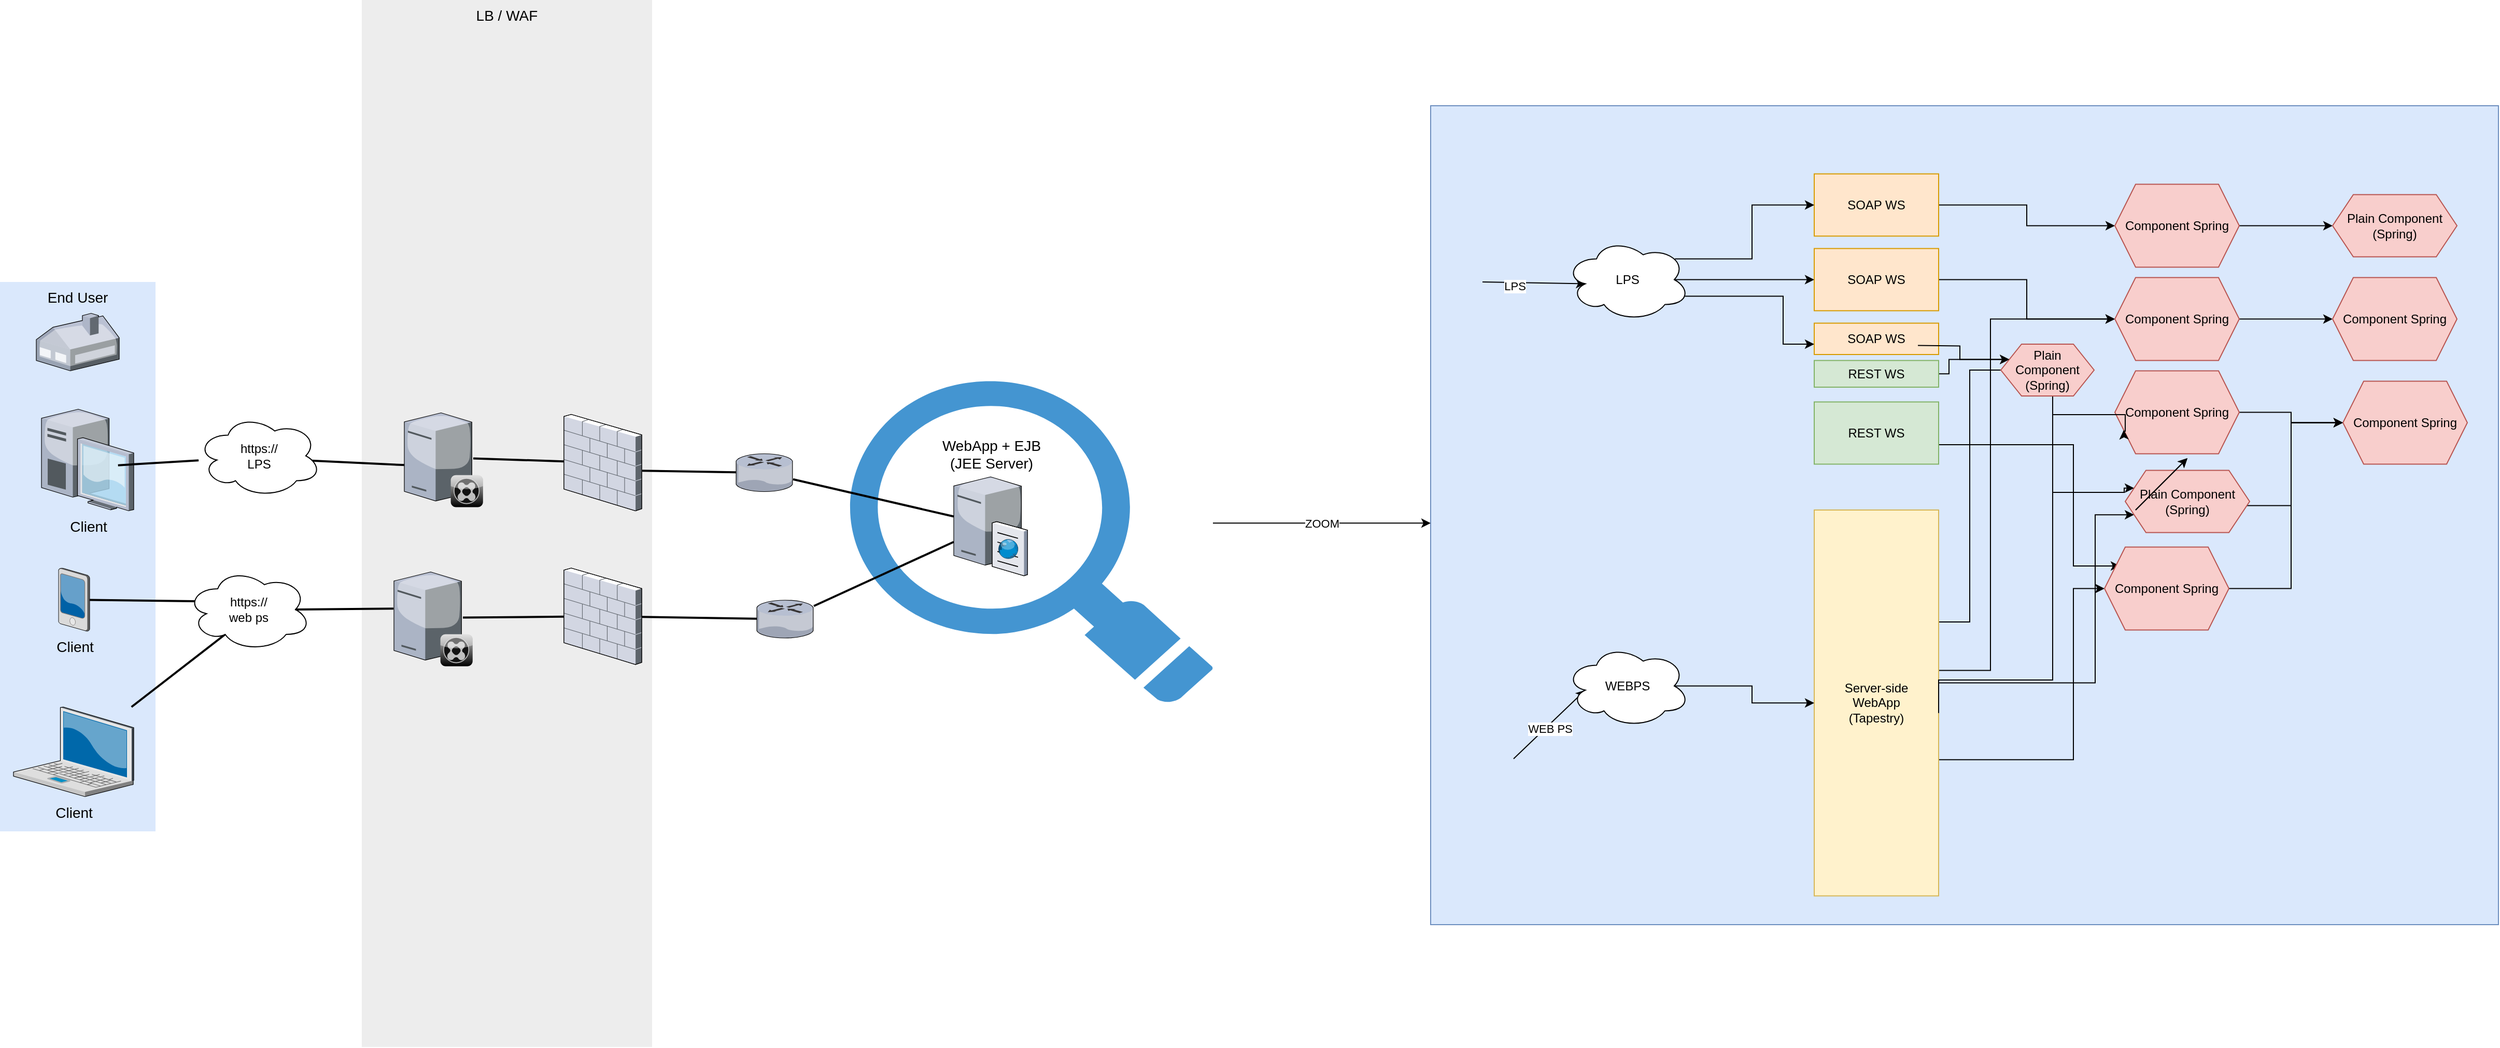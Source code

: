 <mxfile version="22.1.11" type="github">
  <diagram name="Page-1" id="e3a06f82-3646-2815-327d-82caf3d4e204">
    <mxGraphModel dx="1434" dy="780" grid="1" gridSize="10" guides="1" tooltips="1" connect="1" arrows="1" fold="1" page="1" pageScale="1.5" pageWidth="1169" pageHeight="826" background="none" math="0" shadow="0">
      <root>
        <mxCell id="0" style=";html=1;" />
        <mxCell id="1" style=";html=1;" parent="0" />
        <mxCell id="otNfWIO8C421rpofp8Mj-5" value="" style="shadow=0;dashed=0;html=1;strokeColor=none;fillColor=#4495D1;labelPosition=center;verticalLabelPosition=bottom;verticalAlign=top;align=center;outlineConnect=0;shape=mxgraph.veeam.magnifying_glass;pointerEvents=1;" parent="1" vertex="1">
          <mxGeometry x="1070" y="465.75" width="350" height="312" as="geometry" />
        </mxCell>
        <mxCell id="6a7d8f32e03d9370-59" value="LB / WAF" style="whiteSpace=wrap;html=1;fillColor=#EDEDED;fontSize=14;strokeColor=none;verticalAlign=top;" parent="1" vertex="1">
          <mxGeometry x="599" y="98" width="280" height="1010" as="geometry" />
        </mxCell>
        <mxCell id="6a7d8f32e03d9370-58" value="End User" style="whiteSpace=wrap;html=1;fillColor=#dae8fc;fontSize=14;strokeColor=none;verticalAlign=top;" parent="1" vertex="1">
          <mxGeometry x="250" y="370" width="150" height="530" as="geometry" />
        </mxCell>
        <mxCell id="6a7d8f32e03d9370-36" style="edgeStyle=none;rounded=0;html=1;startSize=10;endSize=10;jettySize=auto;orthogonalLoop=1;fontSize=14;endArrow=none;endFill=0;strokeWidth=2;entryX=0.31;entryY=0.8;entryDx=0;entryDy=0;entryPerimeter=0;" parent="1" source="6a7d8f32e03d9370-1" target="otNfWIO8C421rpofp8Mj-76" edge="1">
          <mxGeometry relative="1" as="geometry" />
        </mxCell>
        <mxCell id="6a7d8f32e03d9370-1" value="Client" style="verticalLabelPosition=bottom;aspect=fixed;html=1;verticalAlign=top;strokeColor=none;shape=mxgraph.citrix.laptop_2;fillColor=#66B2FF;gradientColor=#0066CC;fontSize=14;" parent="1" vertex="1">
          <mxGeometry x="263.0" y="780" width="116" height="86.5" as="geometry" />
        </mxCell>
        <mxCell id="6a7d8f32e03d9370-37" style="edgeStyle=none;rounded=0;html=1;startSize=10;endSize=10;jettySize=auto;orthogonalLoop=1;fontSize=14;endArrow=none;endFill=0;strokeWidth=2;entryX=0.07;entryY=0.4;entryDx=0;entryDy=0;entryPerimeter=0;" parent="1" source="6a7d8f32e03d9370-6" target="otNfWIO8C421rpofp8Mj-76" edge="1">
          <mxGeometry relative="1" as="geometry" />
        </mxCell>
        <mxCell id="6a7d8f32e03d9370-6" value="Client" style="verticalLabelPosition=bottom;aspect=fixed;html=1;verticalAlign=top;strokeColor=none;shape=mxgraph.citrix.pda;fillColor=#66B2FF;gradientColor=#0066CC;fontSize=14;" parent="1" vertex="1">
          <mxGeometry x="306.5" y="646" width="30" height="61" as="geometry" />
        </mxCell>
        <mxCell id="6a7d8f32e03d9370-39" style="edgeStyle=none;rounded=0;html=1;startSize=10;endSize=10;jettySize=auto;orthogonalLoop=1;fontSize=14;endArrow=none;endFill=0;strokeWidth=2;exitX=0.875;exitY=0.484;exitDx=0;exitDy=0;exitPerimeter=0;" parent="1" source="6a7d8f32e03d9370-14" target="6a7d8f32e03d9370-21" edge="1">
          <mxGeometry relative="1" as="geometry">
            <mxPoint x="737" y="846" as="targetPoint" />
            <mxPoint x="713" y="858.126" as="sourcePoint" />
          </mxGeometry>
        </mxCell>
        <mxCell id="6a7d8f32e03d9370-51" style="edgeStyle=none;rounded=0;html=1;startSize=10;endSize=10;jettySize=auto;orthogonalLoop=1;fontSize=14;endArrow=none;endFill=0;strokeWidth=2;" parent="1" source="6a7d8f32e03d9370-13" target="6a7d8f32e03d9370-15" edge="1">
          <mxGeometry relative="1" as="geometry" />
        </mxCell>
        <mxCell id="6a7d8f32e03d9370-13" value="" style="verticalLabelPosition=bottom;aspect=fixed;html=1;verticalAlign=top;strokeColor=none;shape=mxgraph.citrix.router;fillColor=#66B2FF;gradientColor=#0066CC;fontSize=14;" parent="1" vertex="1">
          <mxGeometry x="980" y="677" width="55" height="36.5" as="geometry" />
        </mxCell>
        <mxCell id="6a7d8f32e03d9370-14" value="" style="verticalLabelPosition=bottom;aspect=fixed;html=1;verticalAlign=top;strokeColor=none;shape=mxgraph.citrix.xenclient_synchronizer;fillColor=#CCCCCC;gradientColor=#000000;gradientDirection=south;fontSize=14;" parent="1" vertex="1">
          <mxGeometry x="630.0" y="649.75" width="76" height="91" as="geometry" />
        </mxCell>
        <mxCell id="6a7d8f32e03d9370-15" value="WebApp + EJB&lt;br&gt;(JEE Server)" style="verticalLabelPosition=top;aspect=fixed;html=1;verticalAlign=bottom;strokeColor=none;shape=mxgraph.citrix.cache_server;fillColor=#66B2FF;gradientColor=#0066CC;fontSize=14;labelPosition=center;align=center;" parent="1" vertex="1">
          <mxGeometry x="1170" y="555.75" width="71" height="97.5" as="geometry" />
        </mxCell>
        <mxCell id="6a7d8f32e03d9370-48" style="edgeStyle=none;rounded=0;html=1;startSize=10;endSize=10;jettySize=auto;orthogonalLoop=1;fontSize=14;endArrow=none;endFill=0;strokeWidth=2;" parent="1" source="6a7d8f32e03d9370-21" target="6a7d8f32e03d9370-13" edge="1">
          <mxGeometry relative="1" as="geometry" />
        </mxCell>
        <mxCell id="6a7d8f32e03d9370-21" value="" style="verticalLabelPosition=bottom;aspect=fixed;html=1;verticalAlign=top;strokeColor=none;shape=mxgraph.citrix.firewall;fillColor=#66B2FF;gradientColor=#0066CC;fontSize=14;" parent="1" vertex="1">
          <mxGeometry x="794" y="646" width="75" height="93" as="geometry" />
        </mxCell>
        <mxCell id="6a7d8f32e03d9370-23" value="" style="verticalLabelPosition=bottom;aspect=fixed;html=1;verticalAlign=top;strokeColor=none;shape=mxgraph.citrix.home_office;fillColor=#66B2FF;gradientColor=#0066CC;fontSize=14;" parent="1" vertex="1">
          <mxGeometry x="285" y="400.25" width="80" height="55.5" as="geometry" />
        </mxCell>
        <mxCell id="otNfWIO8C421rpofp8Mj-1" value="Client" style="verticalLabelPosition=bottom;aspect=fixed;html=1;verticalAlign=top;strokeColor=none;shape=mxgraph.citrix.desktop;fillColor=#66B2FF;gradientColor=#0066CC;fontSize=14;" parent="1" vertex="1">
          <mxGeometry x="290.0" y="492.75" width="89" height="98" as="geometry" />
        </mxCell>
        <mxCell id="otNfWIO8C421rpofp8Mj-4" style="edgeStyle=none;rounded=0;html=1;startSize=10;endSize=10;jettySize=auto;orthogonalLoop=1;fontSize=14;endArrow=none;endFill=0;strokeWidth=2;exitX=0.83;exitY=0.552;exitDx=0;exitDy=0;exitPerimeter=0;entryX=0.013;entryY=0.554;entryDx=0;entryDy=0;entryPerimeter=0;" parent="1" source="otNfWIO8C421rpofp8Mj-75" target="otNfWIO8C421rpofp8Mj-25" edge="1">
          <mxGeometry relative="1" as="geometry">
            <mxPoint x="347" y="685" as="sourcePoint" />
            <mxPoint x="580" y="690" as="targetPoint" />
          </mxGeometry>
        </mxCell>
        <mxCell id="otNfWIO8C421rpofp8Mj-17" value="" style="rounded=0;whiteSpace=wrap;html=1;fillColor=#dae8fc;strokeColor=#6c8ebf;" parent="1" vertex="1">
          <mxGeometry x="1630" y="200" width="1030" height="790" as="geometry" />
        </mxCell>
        <mxCell id="otNfWIO8C421rpofp8Mj-66" style="edgeStyle=orthogonalEdgeStyle;rounded=0;orthogonalLoop=1;jettySize=auto;html=1;exitX=1;exitY=0.5;exitDx=0;exitDy=0;entryX=0.125;entryY=0.228;entryDx=0;entryDy=0;entryPerimeter=0;" parent="1" target="otNfWIO8C421rpofp8Mj-38" edge="1">
          <mxGeometry relative="1" as="geometry">
            <mxPoint x="2267" y="630" as="targetPoint" />
            <mxPoint x="2050" y="526" as="sourcePoint" />
            <Array as="points">
              <mxPoint x="2120" y="526" />
              <mxPoint x="2120" y="527" />
              <mxPoint x="2250" y="527" />
              <mxPoint x="2250" y="644" />
            </Array>
          </mxGeometry>
        </mxCell>
        <mxCell id="otNfWIO8C421rpofp8Mj-18" value="REST WS" style="rounded=0;whiteSpace=wrap;html=1;fillColor=#d5e8d4;strokeColor=#82b366;" parent="1" vertex="1">
          <mxGeometry x="2000" y="485.75" width="120" height="60" as="geometry" />
        </mxCell>
        <mxCell id="otNfWIO8C421rpofp8Mj-55" style="edgeStyle=orthogonalEdgeStyle;rounded=0;orthogonalLoop=1;jettySize=auto;html=1;exitX=1;exitY=0.5;exitDx=0;exitDy=0;entryX=0;entryY=0.5;entryDx=0;entryDy=0;" parent="1" target="otNfWIO8C421rpofp8Mj-38" edge="1">
          <mxGeometry relative="1" as="geometry">
            <mxPoint x="2120" y="830.875" as="sourcePoint" />
            <mxPoint x="2290" y="720.5" as="targetPoint" />
            <Array as="points">
              <mxPoint x="2250" y="831" />
              <mxPoint x="2250" y="666" />
            </Array>
          </mxGeometry>
        </mxCell>
        <mxCell id="otNfWIO8C421rpofp8Mj-56" style="edgeStyle=orthogonalEdgeStyle;rounded=0;orthogonalLoop=1;jettySize=auto;html=1;exitX=1;exitY=0.5;exitDx=0;exitDy=0;entryX=0;entryY=0.75;entryDx=0;entryDy=0;" parent="1" target="otNfWIO8C421rpofp8Mj-60" edge="1">
          <mxGeometry relative="1" as="geometry">
            <mxPoint x="2100" y="756.75" as="sourcePoint" />
            <mxPoint x="2288.571" y="594.607" as="targetPoint" />
            <Array as="points">
              <mxPoint x="2271" y="757" />
              <mxPoint x="2271" y="595" />
            </Array>
          </mxGeometry>
        </mxCell>
        <mxCell id="otNfWIO8C421rpofp8Mj-58" style="edgeStyle=orthogonalEdgeStyle;rounded=0;orthogonalLoop=1;jettySize=auto;html=1;exitX=1;exitY=0.5;exitDx=0;exitDy=0;entryX=0;entryY=0.5;entryDx=0;entryDy=0;" parent="1" source="otNfWIO8C421rpofp8Mj-19" target="otNfWIO8C421rpofp8Mj-34" edge="1">
          <mxGeometry relative="1" as="geometry">
            <Array as="points">
              <mxPoint x="2170" y="744.75" />
              <mxPoint x="2170" y="405.75" />
            </Array>
          </mxGeometry>
        </mxCell>
        <mxCell id="UHXSH73aIZiqOZ1Eyl-G-4" style="edgeStyle=orthogonalEdgeStyle;rounded=0;orthogonalLoop=1;jettySize=auto;html=1;exitX=1;exitY=0.25;exitDx=0;exitDy=0;entryX=0;entryY=0.75;entryDx=0;entryDy=0;" parent="1" source="otNfWIO8C421rpofp8Mj-19" target="KwYKDCwi33OxW2UvFX0S-1" edge="1">
          <mxGeometry relative="1" as="geometry">
            <Array as="points">
              <mxPoint x="2120" y="698" />
              <mxPoint x="2150" y="698" />
              <mxPoint x="2150" y="455" />
            </Array>
          </mxGeometry>
        </mxCell>
        <mxCell id="otNfWIO8C421rpofp8Mj-19" value="Server-side&lt;br&gt;WebApp&lt;br&gt;(Tapestry)" style="rounded=0;whiteSpace=wrap;html=1;fillColor=#fff2cc;strokeColor=#d6b656;" parent="1" vertex="1">
          <mxGeometry x="2000" y="590" width="120" height="372.25" as="geometry" />
        </mxCell>
        <mxCell id="otNfWIO8C421rpofp8Mj-54" style="edgeStyle=orthogonalEdgeStyle;rounded=0;orthogonalLoop=1;jettySize=auto;html=1;exitX=0.5;exitY=1;exitDx=0;exitDy=0;entryX=0;entryY=0.25;entryDx=0;entryDy=0;" parent="1" target="otNfWIO8C421rpofp8Mj-60" edge="1" source="KwYKDCwi33OxW2UvFX0S-1">
          <mxGeometry relative="1" as="geometry">
            <mxPoint x="2270" y="573.25" as="targetPoint" />
            <Array as="points">
              <mxPoint x="2225" y="431" />
              <mxPoint x="2230" y="431" />
              <mxPoint x="2230" y="573" />
              <mxPoint x="2299" y="573" />
              <mxPoint x="2299" y="569" />
            </Array>
            <mxPoint x="2100" y="431.25" as="sourcePoint" />
          </mxGeometry>
        </mxCell>
        <mxCell id="otNfWIO8C421rpofp8Mj-20" value="SOAP WS" style="rounded=0;whiteSpace=wrap;html=1;fillColor=#ffe6cc;strokeColor=#d79b00;" parent="1" vertex="1">
          <mxGeometry x="2000" y="409.75" width="120" height="30.25" as="geometry" />
        </mxCell>
        <mxCell id="otNfWIO8C421rpofp8Mj-24" style="edgeStyle=none;rounded=0;html=1;startSize=10;endSize=10;jettySize=auto;orthogonalLoop=1;fontSize=14;endArrow=none;endFill=0;strokeWidth=2;exitX=0.875;exitY=0.484;exitDx=0;exitDy=0;exitPerimeter=0;" parent="1" source="otNfWIO8C421rpofp8Mj-25" target="otNfWIO8C421rpofp8Mj-26" edge="1">
          <mxGeometry relative="1" as="geometry">
            <mxPoint x="727" y="631" as="targetPoint" />
            <mxPoint x="703" y="643.126" as="sourcePoint" />
          </mxGeometry>
        </mxCell>
        <mxCell id="otNfWIO8C421rpofp8Mj-25" value="" style="verticalLabelPosition=bottom;aspect=fixed;html=1;verticalAlign=top;strokeColor=none;shape=mxgraph.citrix.xenclient_synchronizer;fillColor=#CCCCCC;gradientColor=#000000;gradientDirection=south;fontSize=14;" parent="1" vertex="1">
          <mxGeometry x="640.0" y="496.25" width="76" height="91" as="geometry" />
        </mxCell>
        <mxCell id="otNfWIO8C421rpofp8Mj-26" value="" style="verticalLabelPosition=bottom;aspect=fixed;html=1;verticalAlign=top;strokeColor=none;shape=mxgraph.citrix.firewall;fillColor=#66B2FF;gradientColor=#0066CC;fontSize=14;" parent="1" vertex="1">
          <mxGeometry x="794" y="497.75" width="75" height="93" as="geometry" />
        </mxCell>
        <mxCell id="otNfWIO8C421rpofp8Mj-53" style="edgeStyle=orthogonalEdgeStyle;rounded=0;orthogonalLoop=1;jettySize=auto;html=1;exitX=1;exitY=0.5;exitDx=0;exitDy=0;entryX=0;entryY=0.5;entryDx=0;entryDy=0;" parent="1" source="otNfWIO8C421rpofp8Mj-27" target="otNfWIO8C421rpofp8Mj-34" edge="1">
          <mxGeometry relative="1" as="geometry" />
        </mxCell>
        <mxCell id="otNfWIO8C421rpofp8Mj-27" value="SOAP WS" style="rounded=0;whiteSpace=wrap;html=1;fillColor=#ffe6cc;strokeColor=#d79b00;" parent="1" vertex="1">
          <mxGeometry x="2000" y="337.75" width="120" height="60" as="geometry" />
        </mxCell>
        <mxCell id="otNfWIO8C421rpofp8Mj-52" style="edgeStyle=orthogonalEdgeStyle;rounded=0;orthogonalLoop=1;jettySize=auto;html=1;exitX=1;exitY=0.5;exitDx=0;exitDy=0;entryX=0;entryY=0.5;entryDx=0;entryDy=0;" parent="1" source="otNfWIO8C421rpofp8Mj-28" target="otNfWIO8C421rpofp8Mj-31" edge="1">
          <mxGeometry relative="1" as="geometry" />
        </mxCell>
        <mxCell id="otNfWIO8C421rpofp8Mj-28" value="SOAP WS" style="rounded=0;whiteSpace=wrap;html=1;fillColor=#ffe6cc;strokeColor=#d79b00;" parent="1" vertex="1">
          <mxGeometry x="2000" y="265.75" width="120" height="60" as="geometry" />
        </mxCell>
        <mxCell id="otNfWIO8C421rpofp8Mj-65" style="edgeStyle=orthogonalEdgeStyle;rounded=0;orthogonalLoop=1;jettySize=auto;html=1;exitX=1;exitY=0.5;exitDx=0;exitDy=0;entryX=0;entryY=0.5;entryDx=0;entryDy=0;" parent="1" source="otNfWIO8C421rpofp8Mj-31" target="otNfWIO8C421rpofp8Mj-62" edge="1">
          <mxGeometry relative="1" as="geometry" />
        </mxCell>
        <mxCell id="otNfWIO8C421rpofp8Mj-31" value="Component Spring" style="shape=hexagon;perimeter=hexagonPerimeter2;whiteSpace=wrap;html=1;fixedSize=1;fillColor=#f8cecc;strokeColor=#b85450;" parent="1" vertex="1">
          <mxGeometry x="2290" y="275.75" width="120" height="80" as="geometry" />
        </mxCell>
        <mxCell id="otNfWIO8C421rpofp8Mj-59" style="edgeStyle=orthogonalEdgeStyle;rounded=0;orthogonalLoop=1;jettySize=auto;html=1;exitX=1;exitY=0.5;exitDx=0;exitDy=0;entryX=0;entryY=0.5;entryDx=0;entryDy=0;" parent="1" source="otNfWIO8C421rpofp8Mj-32" target="otNfWIO8C421rpofp8Mj-37" edge="1">
          <mxGeometry relative="1" as="geometry" />
        </mxCell>
        <mxCell id="otNfWIO8C421rpofp8Mj-32" value="Component Spring" style="shape=hexagon;perimeter=hexagonPerimeter2;whiteSpace=wrap;html=1;fixedSize=1;fillColor=#f8cecc;strokeColor=#b85450;" parent="1" vertex="1">
          <mxGeometry x="2290" y="455.75" width="120" height="80" as="geometry" />
        </mxCell>
        <mxCell id="otNfWIO8C421rpofp8Mj-50" style="edgeStyle=orthogonalEdgeStyle;rounded=0;orthogonalLoop=1;jettySize=auto;html=1;exitX=1;exitY=0.5;exitDx=0;exitDy=0;entryX=0;entryY=0.5;entryDx=0;entryDy=0;" parent="1" source="otNfWIO8C421rpofp8Mj-34" target="otNfWIO8C421rpofp8Mj-35" edge="1">
          <mxGeometry relative="1" as="geometry" />
        </mxCell>
        <mxCell id="otNfWIO8C421rpofp8Mj-34" value="Component Spring" style="shape=hexagon;perimeter=hexagonPerimeter2;whiteSpace=wrap;html=1;fixedSize=1;fillColor=#f8cecc;strokeColor=#b85450;" parent="1" vertex="1">
          <mxGeometry x="2290" y="365.75" width="120" height="80" as="geometry" />
        </mxCell>
        <mxCell id="otNfWIO8C421rpofp8Mj-35" value="Component Spring" style="shape=hexagon;perimeter=hexagonPerimeter2;whiteSpace=wrap;html=1;fixedSize=1;fillColor=#f8cecc;strokeColor=#b85450;" parent="1" vertex="1">
          <mxGeometry x="2500" y="365.75" width="120" height="80" as="geometry" />
        </mxCell>
        <mxCell id="otNfWIO8C421rpofp8Mj-48" style="edgeStyle=orthogonalEdgeStyle;rounded=0;orthogonalLoop=1;jettySize=auto;html=1;exitX=1;exitY=0.5;exitDx=0;exitDy=0;entryX=0;entryY=0.5;entryDx=0;entryDy=0;" parent="1" source="otNfWIO8C421rpofp8Mj-60" target="otNfWIO8C421rpofp8Mj-37" edge="1">
          <mxGeometry relative="1" as="geometry">
            <mxPoint x="2410" y="585.75" as="sourcePoint" />
            <Array as="points">
              <mxPoint x="2400" y="585.75" />
              <mxPoint x="2460" y="585.75" />
              <mxPoint x="2460" y="505.75" />
            </Array>
          </mxGeometry>
        </mxCell>
        <mxCell id="otNfWIO8C421rpofp8Mj-37" value="Component Spring" style="shape=hexagon;perimeter=hexagonPerimeter2;whiteSpace=wrap;html=1;fixedSize=1;fillColor=#f8cecc;strokeColor=#b85450;" parent="1" vertex="1">
          <mxGeometry x="2510" y="465.75" width="120" height="80" as="geometry" />
        </mxCell>
        <mxCell id="otNfWIO8C421rpofp8Mj-47" style="edgeStyle=orthogonalEdgeStyle;rounded=0;orthogonalLoop=1;jettySize=auto;html=1;exitX=1;exitY=0.5;exitDx=0;exitDy=0;entryX=0;entryY=0.5;entryDx=0;entryDy=0;" parent="1" source="otNfWIO8C421rpofp8Mj-38" target="otNfWIO8C421rpofp8Mj-37" edge="1">
          <mxGeometry relative="1" as="geometry">
            <Array as="points">
              <mxPoint x="2460" y="665.75" />
              <mxPoint x="2460" y="505.75" />
            </Array>
          </mxGeometry>
        </mxCell>
        <mxCell id="otNfWIO8C421rpofp8Mj-38" value="Component Spring" style="shape=hexagon;perimeter=hexagonPerimeter2;whiteSpace=wrap;html=1;fixedSize=1;fillColor=#f8cecc;strokeColor=#b85450;" parent="1" vertex="1">
          <mxGeometry x="2280" y="625.75" width="120" height="80" as="geometry" />
        </mxCell>
        <mxCell id="otNfWIO8C421rpofp8Mj-57" style="edgeStyle=orthogonalEdgeStyle;rounded=0;orthogonalLoop=1;jettySize=auto;html=1;exitX=1;exitY=0.5;exitDx=0;exitDy=0;entryX=0;entryY=0.75;entryDx=0;entryDy=0;" parent="1" target="otNfWIO8C421rpofp8Mj-32" edge="1">
          <mxGeometry relative="1" as="geometry">
            <Array as="points">
              <mxPoint x="2120" y="754" />
              <mxPoint x="2230" y="754" />
              <mxPoint x="2230" y="498" />
              <mxPoint x="2300" y="498" />
              <mxPoint x="2300" y="514" />
            </Array>
            <mxPoint x="2120" y="785.875" as="sourcePoint" />
            <mxPoint x="2300" y="468" as="targetPoint" />
          </mxGeometry>
        </mxCell>
        <mxCell id="otNfWIO8C421rpofp8Mj-60" value="Plain Component&lt;br&gt;(Spring)" style="shape=hexagon;perimeter=hexagonPerimeter2;whiteSpace=wrap;html=1;fixedSize=1;fillColor=#f8cecc;strokeColor=#b85450;" parent="1" vertex="1">
          <mxGeometry x="2300" y="551.75" width="120" height="60" as="geometry" />
        </mxCell>
        <mxCell id="otNfWIO8C421rpofp8Mj-62" value="Plain Component&lt;br&gt;(Spring)" style="shape=hexagon;perimeter=hexagonPerimeter2;whiteSpace=wrap;html=1;fixedSize=1;fillColor=#f8cecc;strokeColor=#b85450;" parent="1" vertex="1">
          <mxGeometry x="2500" y="285.75" width="120" height="60" as="geometry" />
        </mxCell>
        <mxCell id="otNfWIO8C421rpofp8Mj-16" value="ZOOM" style="endArrow=classic;html=1;rounded=0;entryX=0;entryY=0.5;entryDx=0;entryDy=0;" parent="1" edge="1">
          <mxGeometry x="-0.002" width="50" height="50" relative="1" as="geometry">
            <mxPoint x="1420" y="602.66" as="sourcePoint" />
            <mxPoint x="1630" y="602.66" as="targetPoint" />
            <mxPoint as="offset" />
          </mxGeometry>
        </mxCell>
        <mxCell id="otNfWIO8C421rpofp8Mj-69" value="" style="edgeStyle=none;rounded=0;html=1;startSize=10;endSize=10;jettySize=auto;orthogonalLoop=1;fontSize=14;endArrow=none;endFill=0;strokeWidth=2;exitX=1.006;exitY=0.585;exitDx=0;exitDy=0;exitPerimeter=0;" parent="1" source="otNfWIO8C421rpofp8Mj-26" target="otNfWIO8C421rpofp8Mj-67" edge="1">
          <mxGeometry relative="1" as="geometry">
            <mxPoint x="870" y="434.5" as="sourcePoint" />
            <mxPoint x="971" y="434.5" as="targetPoint" />
          </mxGeometry>
        </mxCell>
        <mxCell id="otNfWIO8C421rpofp8Mj-67" value="" style="verticalLabelPosition=bottom;aspect=fixed;html=1;verticalAlign=top;strokeColor=none;shape=mxgraph.citrix.router;fillColor=#66B2FF;gradientColor=#0066CC;fontSize=14;" parent="1" vertex="1">
          <mxGeometry x="960" y="535.75" width="55" height="36.5" as="geometry" />
        </mxCell>
        <mxCell id="otNfWIO8C421rpofp8Mj-71" value="" style="edgeStyle=none;rounded=0;html=1;startSize=10;endSize=10;jettySize=auto;orthogonalLoop=1;fontSize=14;endArrow=none;endFill=0;strokeWidth=2;" parent="1" source="otNfWIO8C421rpofp8Mj-67" target="6a7d8f32e03d9370-15" edge="1">
          <mxGeometry width="50" height="50" relative="1" as="geometry">
            <mxPoint x="1280" y="820" as="sourcePoint" />
            <mxPoint x="1330" y="770" as="targetPoint" />
          </mxGeometry>
        </mxCell>
        <mxCell id="otNfWIO8C421rpofp8Mj-76" value="https://&lt;br&gt;web ps" style="ellipse;shape=cloud;whiteSpace=wrap;html=1;" parent="1" vertex="1">
          <mxGeometry x="430" y="646" width="120" height="80" as="geometry" />
        </mxCell>
        <mxCell id="otNfWIO8C421rpofp8Mj-78" style="edgeStyle=none;rounded=0;html=1;startSize=10;endSize=10;jettySize=auto;orthogonalLoop=1;fontSize=14;endArrow=none;endFill=0;strokeWidth=2;entryX=-0.006;entryY=0.389;entryDx=0;entryDy=0;entryPerimeter=0;exitX=0.875;exitY=0.5;exitDx=0;exitDy=0;exitPerimeter=0;" parent="1" source="otNfWIO8C421rpofp8Mj-76" target="6a7d8f32e03d9370-14" edge="1">
          <mxGeometry relative="1" as="geometry">
            <mxPoint x="534" y="658" as="sourcePoint" />
            <mxPoint x="620" y="530" as="targetPoint" />
          </mxGeometry>
        </mxCell>
        <mxCell id="otNfWIO8C421rpofp8Mj-79" value="" style="endArrow=classic;html=1;rounded=0;entryX=0.16;entryY=0.55;entryDx=0;entryDy=0;entryPerimeter=0;" parent="1" target="otNfWIO8C421rpofp8Mj-97" edge="1">
          <mxGeometry width="50" height="50" relative="1" as="geometry">
            <mxPoint x="1710" y="830" as="sourcePoint" />
            <mxPoint x="1760" y="765" as="targetPoint" />
          </mxGeometry>
        </mxCell>
        <mxCell id="otNfWIO8C421rpofp8Mj-101" value="WEB PS" style="edgeLabel;html=1;align=center;verticalAlign=middle;resizable=0;points=[];" parent="otNfWIO8C421rpofp8Mj-79" vertex="1" connectable="0">
          <mxGeometry x="-0.075" y="-2" relative="1" as="geometry">
            <mxPoint x="1" as="offset" />
          </mxGeometry>
        </mxCell>
        <mxCell id="otNfWIO8C421rpofp8Mj-88" value="" style="endArrow=classic;html=1;rounded=0;entryX=0.16;entryY=0.55;entryDx=0;entryDy=0;entryPerimeter=0;" parent="1" target="otNfWIO8C421rpofp8Mj-90" edge="1">
          <mxGeometry width="50" height="50" relative="1" as="geometry">
            <mxPoint x="1680" y="370" as="sourcePoint" />
            <mxPoint x="1710" y="368" as="targetPoint" />
          </mxGeometry>
        </mxCell>
        <mxCell id="otNfWIO8C421rpofp8Mj-89" value="LPS" style="edgeLabel;html=1;align=center;verticalAlign=middle;resizable=0;points=[];" parent="otNfWIO8C421rpofp8Mj-88" vertex="1" connectable="0">
          <mxGeometry x="-0.388" y="-3" relative="1" as="geometry">
            <mxPoint as="offset" />
          </mxGeometry>
        </mxCell>
        <mxCell id="otNfWIO8C421rpofp8Mj-92" style="edgeStyle=orthogonalEdgeStyle;rounded=0;orthogonalLoop=1;jettySize=auto;html=1;exitX=0.88;exitY=0.25;exitDx=0;exitDy=0;exitPerimeter=0;entryX=0;entryY=0.5;entryDx=0;entryDy=0;" parent="1" source="otNfWIO8C421rpofp8Mj-90" target="otNfWIO8C421rpofp8Mj-28" edge="1">
          <mxGeometry relative="1" as="geometry" />
        </mxCell>
        <mxCell id="otNfWIO8C421rpofp8Mj-94" style="edgeStyle=orthogonalEdgeStyle;rounded=0;orthogonalLoop=1;jettySize=auto;html=1;exitX=0.875;exitY=0.5;exitDx=0;exitDy=0;exitPerimeter=0;entryX=0;entryY=0.5;entryDx=0;entryDy=0;" parent="1" source="otNfWIO8C421rpofp8Mj-90" target="otNfWIO8C421rpofp8Mj-27" edge="1">
          <mxGeometry relative="1" as="geometry" />
        </mxCell>
        <mxCell id="otNfWIO8C421rpofp8Mj-96" style="edgeStyle=orthogonalEdgeStyle;rounded=0;orthogonalLoop=1;jettySize=auto;html=1;exitX=0.96;exitY=0.7;exitDx=0;exitDy=0;exitPerimeter=0;" parent="1" source="otNfWIO8C421rpofp8Mj-90" target="otNfWIO8C421rpofp8Mj-20" edge="1">
          <mxGeometry relative="1" as="geometry">
            <Array as="points">
              <mxPoint x="1970" y="384" />
              <mxPoint x="1970" y="430" />
            </Array>
          </mxGeometry>
        </mxCell>
        <mxCell id="otNfWIO8C421rpofp8Mj-90" value="LPS" style="ellipse;shape=cloud;whiteSpace=wrap;html=1;" parent="1" vertex="1">
          <mxGeometry x="1760" y="327.75" width="120" height="80" as="geometry" />
        </mxCell>
        <mxCell id="otNfWIO8C421rpofp8Mj-99" style="edgeStyle=orthogonalEdgeStyle;rounded=0;orthogonalLoop=1;jettySize=auto;html=1;exitX=0.875;exitY=0.5;exitDx=0;exitDy=0;exitPerimeter=0;entryX=0;entryY=0.5;entryDx=0;entryDy=0;" parent="1" source="otNfWIO8C421rpofp8Mj-97" target="otNfWIO8C421rpofp8Mj-19" edge="1">
          <mxGeometry relative="1" as="geometry" />
        </mxCell>
        <mxCell id="otNfWIO8C421rpofp8Mj-97" value="WEBPS" style="ellipse;shape=cloud;whiteSpace=wrap;html=1;" parent="1" vertex="1">
          <mxGeometry x="1760" y="719.75" width="120" height="80" as="geometry" />
        </mxCell>
        <mxCell id="otNfWIO8C421rpofp8Mj-103" value="" style="edgeStyle=none;rounded=0;html=1;startSize=10;endSize=10;jettySize=auto;orthogonalLoop=1;fontSize=14;endArrow=none;endFill=0;strokeWidth=2;exitX=0.83;exitY=0.552;exitDx=0;exitDy=0;exitPerimeter=0;entryX=0.013;entryY=0.554;entryDx=0;entryDy=0;entryPerimeter=0;" parent="1" source="otNfWIO8C421rpofp8Mj-1" target="otNfWIO8C421rpofp8Mj-75" edge="1">
          <mxGeometry relative="1" as="geometry">
            <mxPoint x="364" y="547" as="sourcePoint" />
            <mxPoint x="641" y="547" as="targetPoint" />
          </mxGeometry>
        </mxCell>
        <mxCell id="otNfWIO8C421rpofp8Mj-75" value="https://&lt;br&gt;LPS" style="ellipse;shape=cloud;whiteSpace=wrap;html=1;" parent="1" vertex="1">
          <mxGeometry x="440" y="497.75" width="120" height="80" as="geometry" />
        </mxCell>
        <mxCell id="KwYKDCwi33OxW2UvFX0S-2" value="" style="edgeStyle=orthogonalEdgeStyle;rounded=0;orthogonalLoop=1;jettySize=auto;html=1;exitX=1;exitY=0.5;exitDx=0;exitDy=0;entryX=0;entryY=0.25;entryDx=0;entryDy=0;" edge="1" parent="1" target="KwYKDCwi33OxW2UvFX0S-1">
          <mxGeometry relative="1" as="geometry">
            <mxPoint x="2309" y="569" as="targetPoint" />
            <Array as="points" />
            <mxPoint x="2100" y="431.25" as="sourcePoint" />
          </mxGeometry>
        </mxCell>
        <mxCell id="KwYKDCwi33OxW2UvFX0S-1" value="Plain Component&lt;br&gt;(Spring)" style="shape=hexagon;perimeter=hexagonPerimeter2;whiteSpace=wrap;html=1;fixedSize=1;fillColor=#f8cecc;strokeColor=#b85450;" vertex="1" parent="1">
          <mxGeometry x="2180" y="430" width="90" height="50" as="geometry" />
        </mxCell>
        <mxCell id="KwYKDCwi33OxW2UvFX0S-5" style="edgeStyle=orthogonalEdgeStyle;rounded=0;orthogonalLoop=1;jettySize=auto;html=1;exitX=1;exitY=0.5;exitDx=0;exitDy=0;entryX=0;entryY=0.25;entryDx=0;entryDy=0;" edge="1" parent="1" source="KwYKDCwi33OxW2UvFX0S-3" target="KwYKDCwi33OxW2UvFX0S-1">
          <mxGeometry relative="1" as="geometry">
            <Array as="points">
              <mxPoint x="2130" y="459" />
              <mxPoint x="2130" y="445" />
            </Array>
          </mxGeometry>
        </mxCell>
        <mxCell id="KwYKDCwi33OxW2UvFX0S-3" value="REST WS" style="rounded=0;whiteSpace=wrap;html=1;fillColor=#d5e8d4;strokeColor=#82b366;" vertex="1" parent="1">
          <mxGeometry x="2000" y="445.75" width="120" height="25.75" as="geometry" />
        </mxCell>
        <mxCell id="KwYKDCwi33OxW2UvFX0S-4" value="" style="endArrow=classic;html=1;rounded=0;" edge="1" parent="1">
          <mxGeometry width="50" height="50" relative="1" as="geometry">
            <mxPoint x="2310" y="590" as="sourcePoint" />
            <mxPoint x="2360" y="540" as="targetPoint" />
          </mxGeometry>
        </mxCell>
        <mxCell id="KwYKDCwi33OxW2UvFX0S-6" value="" style="endArrow=classic;html=1;rounded=0;" edge="1" parent="1">
          <mxGeometry width="50" height="50" relative="1" as="geometry">
            <mxPoint x="2310" y="590" as="sourcePoint" />
            <mxPoint x="2360" y="540" as="targetPoint" />
          </mxGeometry>
        </mxCell>
      </root>
    </mxGraphModel>
  </diagram>
</mxfile>
